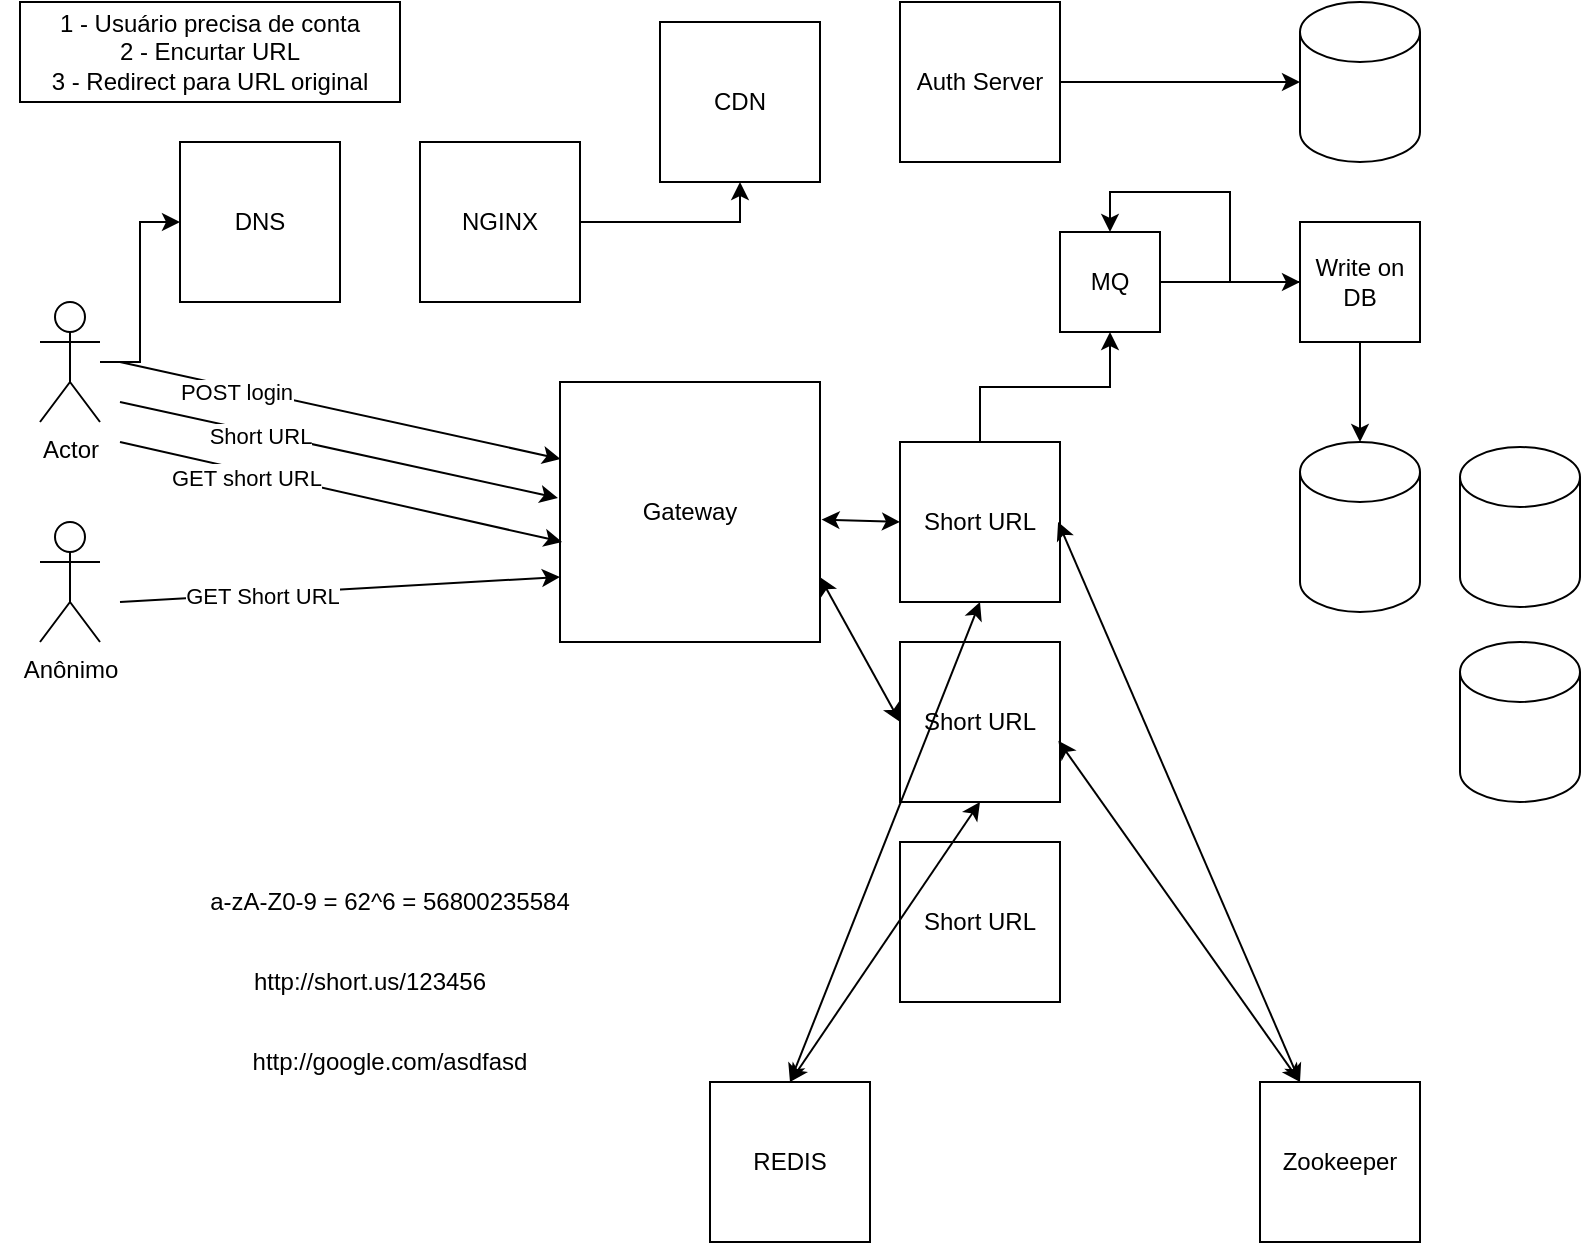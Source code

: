 <mxfile version="14.8.6" type="github">
  <diagram id="l4B-kVFY5lsrP2lxEMPw" name="Page-1">
    <mxGraphModel dx="1422" dy="755" grid="1" gridSize="10" guides="1" tooltips="1" connect="1" arrows="1" fold="1" page="1" pageScale="1" pageWidth="850" pageHeight="1100" math="0" shadow="0">
      <root>
        <mxCell id="0" />
        <mxCell id="1" parent="0" />
        <mxCell id="wVDAjLhzSWAhfLpEM_xM-1" value="&lt;div&gt;1 - Usuário precisa de conta&lt;/div&gt;&lt;div&gt;2 - Encurtar URL&lt;/div&gt;&lt;div&gt;3 - Redirect para URL original&lt;br&gt;&lt;/div&gt;" style="rounded=0;whiteSpace=wrap;html=1;" vertex="1" parent="1">
          <mxGeometry x="40" y="20" width="190" height="50" as="geometry" />
        </mxCell>
        <mxCell id="wVDAjLhzSWAhfLpEM_xM-78" style="edgeStyle=orthogonalEdgeStyle;rounded=0;orthogonalLoop=1;jettySize=auto;html=1;entryX=0;entryY=0.5;entryDx=0;entryDy=0;" edge="1" parent="1" source="wVDAjLhzSWAhfLpEM_xM-2" target="wVDAjLhzSWAhfLpEM_xM-73">
          <mxGeometry relative="1" as="geometry" />
        </mxCell>
        <mxCell id="wVDAjLhzSWAhfLpEM_xM-2" value="Actor" style="shape=umlActor;verticalLabelPosition=bottom;verticalAlign=top;html=1;outlineConnect=0;" vertex="1" parent="1">
          <mxGeometry x="50" y="170" width="30" height="60" as="geometry" />
        </mxCell>
        <mxCell id="wVDAjLhzSWAhfLpEM_xM-3" value="Auth Server" style="whiteSpace=wrap;html=1;aspect=fixed;" vertex="1" parent="1">
          <mxGeometry x="480" y="20" width="80" height="80" as="geometry" />
        </mxCell>
        <mxCell id="wVDAjLhzSWAhfLpEM_xM-6" value="Gateway" style="whiteSpace=wrap;html=1;aspect=fixed;" vertex="1" parent="1">
          <mxGeometry x="310" y="210" width="130" height="130" as="geometry" />
        </mxCell>
        <mxCell id="wVDAjLhzSWAhfLpEM_xM-8" value="" style="endArrow=classic;html=1;exitX=1;exitY=0.5;exitDx=0;exitDy=0;entryX=0.002;entryY=0.296;entryDx=0;entryDy=0;entryPerimeter=0;" edge="1" parent="1" target="wVDAjLhzSWAhfLpEM_xM-6">
          <mxGeometry width="50" height="50" relative="1" as="geometry">
            <mxPoint x="90" y="200" as="sourcePoint" />
            <mxPoint x="170" y="120" as="targetPoint" />
          </mxGeometry>
        </mxCell>
        <mxCell id="wVDAjLhzSWAhfLpEM_xM-9" value="POST login" style="edgeLabel;html=1;align=center;verticalAlign=middle;resizable=0;points=[];" vertex="1" connectable="0" parent="wVDAjLhzSWAhfLpEM_xM-8">
          <mxGeometry x="-0.474" y="-2" relative="1" as="geometry">
            <mxPoint as="offset" />
          </mxGeometry>
        </mxCell>
        <mxCell id="wVDAjLhzSWAhfLpEM_xM-10" value="" style="shape=cylinder3;whiteSpace=wrap;html=1;boundedLbl=1;backgroundOutline=1;size=15;" vertex="1" parent="1">
          <mxGeometry x="680" y="20" width="60" height="80" as="geometry" />
        </mxCell>
        <mxCell id="wVDAjLhzSWAhfLpEM_xM-11" value="" style="endArrow=classic;html=1;exitX=1;exitY=0.5;exitDx=0;exitDy=0;entryX=0;entryY=0.5;entryDx=0;entryDy=0;entryPerimeter=0;" edge="1" parent="1" source="wVDAjLhzSWAhfLpEM_xM-3" target="wVDAjLhzSWAhfLpEM_xM-10">
          <mxGeometry width="50" height="50" relative="1" as="geometry">
            <mxPoint x="400" y="410" as="sourcePoint" />
            <mxPoint x="450" y="360" as="targetPoint" />
          </mxGeometry>
        </mxCell>
        <mxCell id="wVDAjLhzSWAhfLpEM_xM-13" value="" style="endArrow=classic;startArrow=classic;html=1;entryX=0;entryY=0.5;entryDx=0;entryDy=0;exitX=1.006;exitY=0.529;exitDx=0;exitDy=0;exitPerimeter=0;" edge="1" parent="1" source="wVDAjLhzSWAhfLpEM_xM-6" target="wVDAjLhzSWAhfLpEM_xM-14">
          <mxGeometry width="50" height="50" relative="1" as="geometry">
            <mxPoint x="360" y="200" as="sourcePoint" />
            <mxPoint x="410" y="150" as="targetPoint" />
          </mxGeometry>
        </mxCell>
        <mxCell id="wVDAjLhzSWAhfLpEM_xM-67" style="edgeStyle=orthogonalEdgeStyle;rounded=0;orthogonalLoop=1;jettySize=auto;html=1;entryX=0.5;entryY=1;entryDx=0;entryDy=0;" edge="1" parent="1" source="wVDAjLhzSWAhfLpEM_xM-14" target="wVDAjLhzSWAhfLpEM_xM-62">
          <mxGeometry relative="1" as="geometry" />
        </mxCell>
        <mxCell id="wVDAjLhzSWAhfLpEM_xM-14" value="Short URL" style="whiteSpace=wrap;html=1;aspect=fixed;" vertex="1" parent="1">
          <mxGeometry x="480" y="240" width="80" height="80" as="geometry" />
        </mxCell>
        <mxCell id="wVDAjLhzSWAhfLpEM_xM-19" value="" style="endArrow=classic;html=1;entryX=-0.008;entryY=0.446;entryDx=0;entryDy=0;entryPerimeter=0;" edge="1" parent="1" target="wVDAjLhzSWAhfLpEM_xM-6">
          <mxGeometry width="50" height="50" relative="1" as="geometry">
            <mxPoint x="90" y="220" as="sourcePoint" />
            <mxPoint x="260" y="220" as="targetPoint" />
          </mxGeometry>
        </mxCell>
        <mxCell id="wVDAjLhzSWAhfLpEM_xM-21" value="Short URL" style="edgeLabel;html=1;align=center;verticalAlign=middle;resizable=0;points=[];" vertex="1" connectable="0" parent="wVDAjLhzSWAhfLpEM_xM-19">
          <mxGeometry x="-0.356" y="-1" relative="1" as="geometry">
            <mxPoint as="offset" />
          </mxGeometry>
        </mxCell>
        <mxCell id="wVDAjLhzSWAhfLpEM_xM-25" value="http://google.com/asdfasd" style="text;html=1;strokeColor=none;fillColor=none;align=center;verticalAlign=middle;whiteSpace=wrap;rounded=0;" vertex="1" parent="1">
          <mxGeometry x="40" y="540" width="370" height="20" as="geometry" />
        </mxCell>
        <mxCell id="wVDAjLhzSWAhfLpEM_xM-28" value="http://short.us/123456" style="text;html=1;strokeColor=none;fillColor=none;align=center;verticalAlign=middle;whiteSpace=wrap;rounded=0;" vertex="1" parent="1">
          <mxGeometry x="30" y="500" width="370" height="20" as="geometry" />
        </mxCell>
        <mxCell id="wVDAjLhzSWAhfLpEM_xM-29" value="Short URL" style="whiteSpace=wrap;html=1;aspect=fixed;" vertex="1" parent="1">
          <mxGeometry x="480" y="340" width="80" height="80" as="geometry" />
        </mxCell>
        <mxCell id="wVDAjLhzSWAhfLpEM_xM-30" value="Short URL" style="whiteSpace=wrap;html=1;aspect=fixed;" vertex="1" parent="1">
          <mxGeometry x="480" y="440" width="80" height="80" as="geometry" />
        </mxCell>
        <mxCell id="wVDAjLhzSWAhfLpEM_xM-31" value="" style="endArrow=classic;startArrow=classic;html=1;entryX=0;entryY=0.5;entryDx=0;entryDy=0;exitX=1;exitY=0.75;exitDx=0;exitDy=0;" edge="1" parent="1" source="wVDAjLhzSWAhfLpEM_xM-6" target="wVDAjLhzSWAhfLpEM_xM-29">
          <mxGeometry width="50" height="50" relative="1" as="geometry">
            <mxPoint x="369.04" y="217.04" as="sourcePoint" />
            <mxPoint x="490" y="290" as="targetPoint" />
          </mxGeometry>
        </mxCell>
        <mxCell id="wVDAjLhzSWAhfLpEM_xM-32" value="&lt;div&gt;a-zA-Z0-9 = 62^6 = &lt;span class=&quot;qv3Wpe&quot; id=&quot;cwos&quot;&gt;56800235584&lt;/span&gt;&lt;/div&gt;" style="text;html=1;strokeColor=none;fillColor=none;align=center;verticalAlign=middle;whiteSpace=wrap;rounded=0;" vertex="1" parent="1">
          <mxGeometry x="85" y="460" width="280" height="20" as="geometry" />
        </mxCell>
        <mxCell id="wVDAjLhzSWAhfLpEM_xM-33" value="&lt;div&gt;Zookeeper&lt;/div&gt;" style="whiteSpace=wrap;html=1;aspect=fixed;" vertex="1" parent="1">
          <mxGeometry x="660" y="560" width="80" height="80" as="geometry" />
        </mxCell>
        <mxCell id="wVDAjLhzSWAhfLpEM_xM-35" value="" style="endArrow=classic;startArrow=classic;html=1;exitX=0.988;exitY=0.588;exitDx=0;exitDy=0;exitPerimeter=0;" edge="1" parent="1">
          <mxGeometry width="50" height="50" relative="1" as="geometry">
            <mxPoint x="559.04" y="280.0" as="sourcePoint" />
            <mxPoint x="680" y="560" as="targetPoint" />
          </mxGeometry>
        </mxCell>
        <mxCell id="wVDAjLhzSWAhfLpEM_xM-36" value="" style="endArrow=classic;startArrow=classic;html=1;exitX=0.99;exitY=0.617;exitDx=0;exitDy=0;exitPerimeter=0;" edge="1" parent="1" source="wVDAjLhzSWAhfLpEM_xM-29">
          <mxGeometry width="50" height="50" relative="1" as="geometry">
            <mxPoint x="569.04" y="290" as="sourcePoint" />
            <mxPoint x="680" y="560" as="targetPoint" />
          </mxGeometry>
        </mxCell>
        <mxCell id="wVDAjLhzSWAhfLpEM_xM-37" value="" style="shape=cylinder3;whiteSpace=wrap;html=1;boundedLbl=1;backgroundOutline=1;size=15;" vertex="1" parent="1">
          <mxGeometry x="680" y="240" width="60" height="85" as="geometry" />
        </mxCell>
        <mxCell id="wVDAjLhzSWAhfLpEM_xM-43" value="" style="endArrow=classic;html=1;entryX=0.008;entryY=0.615;entryDx=0;entryDy=0;entryPerimeter=0;" edge="1" parent="1" target="wVDAjLhzSWAhfLpEM_xM-6">
          <mxGeometry width="50" height="50" relative="1" as="geometry">
            <mxPoint x="90" y="240" as="sourcePoint" />
            <mxPoint x="278" y="238" as="targetPoint" />
          </mxGeometry>
        </mxCell>
        <mxCell id="wVDAjLhzSWAhfLpEM_xM-44" value="Short URL" style="edgeLabel;html=1;align=center;verticalAlign=middle;resizable=0;points=[];" vertex="1" connectable="0" parent="wVDAjLhzSWAhfLpEM_xM-43">
          <mxGeometry x="-0.356" y="-1" relative="1" as="geometry">
            <mxPoint as="offset" />
          </mxGeometry>
        </mxCell>
        <mxCell id="wVDAjLhzSWAhfLpEM_xM-45" value="&lt;div&gt;GET short URL&lt;/div&gt;" style="edgeLabel;html=1;align=center;verticalAlign=middle;resizable=0;points=[];" vertex="1" connectable="0" parent="wVDAjLhzSWAhfLpEM_xM-43">
          <mxGeometry x="-0.426" y="-3" relative="1" as="geometry">
            <mxPoint as="offset" />
          </mxGeometry>
        </mxCell>
        <mxCell id="wVDAjLhzSWAhfLpEM_xM-50" value="&lt;div&gt;Anônimo&lt;/div&gt;" style="shape=umlActor;verticalLabelPosition=bottom;verticalAlign=top;html=1;outlineConnect=0;" vertex="1" parent="1">
          <mxGeometry x="50" y="280" width="30" height="60" as="geometry" />
        </mxCell>
        <mxCell id="wVDAjLhzSWAhfLpEM_xM-51" value="" style="endArrow=classic;html=1;entryX=0;entryY=0.75;entryDx=0;entryDy=0;" edge="1" parent="1" target="wVDAjLhzSWAhfLpEM_xM-6">
          <mxGeometry width="50" height="50" relative="1" as="geometry">
            <mxPoint x="90" y="320" as="sourcePoint" />
            <mxPoint x="280" y="270" as="targetPoint" />
          </mxGeometry>
        </mxCell>
        <mxCell id="wVDAjLhzSWAhfLpEM_xM-52" value="GET Short URL" style="edgeLabel;html=1;align=center;verticalAlign=middle;resizable=0;points=[];" vertex="1" connectable="0" parent="wVDAjLhzSWAhfLpEM_xM-51">
          <mxGeometry x="-0.356" y="-1" relative="1" as="geometry">
            <mxPoint as="offset" />
          </mxGeometry>
        </mxCell>
        <mxCell id="wVDAjLhzSWAhfLpEM_xM-54" value="" style="shape=cylinder3;whiteSpace=wrap;html=1;boundedLbl=1;backgroundOutline=1;size=15;" vertex="1" parent="1">
          <mxGeometry x="760" y="242.5" width="60" height="80" as="geometry" />
        </mxCell>
        <mxCell id="wVDAjLhzSWAhfLpEM_xM-55" value="" style="shape=cylinder3;whiteSpace=wrap;html=1;boundedLbl=1;backgroundOutline=1;size=15;" vertex="1" parent="1">
          <mxGeometry x="760" y="340" width="60" height="80" as="geometry" />
        </mxCell>
        <mxCell id="wVDAjLhzSWAhfLpEM_xM-57" value="REDIS" style="whiteSpace=wrap;html=1;aspect=fixed;" vertex="1" parent="1">
          <mxGeometry x="385" y="560" width="80" height="80" as="geometry" />
        </mxCell>
        <mxCell id="wVDAjLhzSWAhfLpEM_xM-58" value="" style="endArrow=classic;startArrow=classic;html=1;entryX=0.5;entryY=0;entryDx=0;entryDy=0;" edge="1" parent="1" target="wVDAjLhzSWAhfLpEM_xM-57">
          <mxGeometry width="50" height="50" relative="1" as="geometry">
            <mxPoint x="520" y="420" as="sourcePoint" />
            <mxPoint x="690" y="300" as="targetPoint" />
          </mxGeometry>
        </mxCell>
        <mxCell id="wVDAjLhzSWAhfLpEM_xM-60" value="" style="endArrow=classic;startArrow=classic;html=1;exitX=0.5;exitY=1;exitDx=0;exitDy=0;entryX=0.5;entryY=0;entryDx=0;entryDy=0;" edge="1" parent="1" source="wVDAjLhzSWAhfLpEM_xM-14" target="wVDAjLhzSWAhfLpEM_xM-57">
          <mxGeometry width="50" height="50" relative="1" as="geometry">
            <mxPoint x="530" y="430" as="sourcePoint" />
            <mxPoint x="410" y="550" as="targetPoint" />
          </mxGeometry>
        </mxCell>
        <mxCell id="wVDAjLhzSWAhfLpEM_xM-68" style="edgeStyle=orthogonalEdgeStyle;rounded=0;orthogonalLoop=1;jettySize=auto;html=1;entryX=0;entryY=0.5;entryDx=0;entryDy=0;" edge="1" parent="1" source="wVDAjLhzSWAhfLpEM_xM-62" target="wVDAjLhzSWAhfLpEM_xM-63">
          <mxGeometry relative="1" as="geometry" />
        </mxCell>
        <mxCell id="wVDAjLhzSWAhfLpEM_xM-62" value="MQ" style="whiteSpace=wrap;html=1;aspect=fixed;" vertex="1" parent="1">
          <mxGeometry x="560" y="135" width="50" height="50" as="geometry" />
        </mxCell>
        <mxCell id="wVDAjLhzSWAhfLpEM_xM-69" style="edgeStyle=orthogonalEdgeStyle;rounded=0;orthogonalLoop=1;jettySize=auto;html=1;" edge="1" parent="1" source="wVDAjLhzSWAhfLpEM_xM-63" target="wVDAjLhzSWAhfLpEM_xM-37">
          <mxGeometry relative="1" as="geometry" />
        </mxCell>
        <mxCell id="wVDAjLhzSWAhfLpEM_xM-70" style="edgeStyle=orthogonalEdgeStyle;rounded=0;orthogonalLoop=1;jettySize=auto;html=1;entryX=0.5;entryY=0;entryDx=0;entryDy=0;" edge="1" parent="1" source="wVDAjLhzSWAhfLpEM_xM-63" target="wVDAjLhzSWAhfLpEM_xM-62">
          <mxGeometry relative="1" as="geometry" />
        </mxCell>
        <mxCell id="wVDAjLhzSWAhfLpEM_xM-63" value="Write on DB" style="whiteSpace=wrap;html=1;aspect=fixed;" vertex="1" parent="1">
          <mxGeometry x="680" y="130" width="60" height="60" as="geometry" />
        </mxCell>
        <mxCell id="wVDAjLhzSWAhfLpEM_xM-71" value="&lt;div&gt;CDN&lt;/div&gt;" style="whiteSpace=wrap;html=1;aspect=fixed;" vertex="1" parent="1">
          <mxGeometry x="360" y="30" width="80" height="80" as="geometry" />
        </mxCell>
        <mxCell id="wVDAjLhzSWAhfLpEM_xM-73" value="DNS" style="whiteSpace=wrap;html=1;aspect=fixed;" vertex="1" parent="1">
          <mxGeometry x="120" y="90" width="80" height="80" as="geometry" />
        </mxCell>
        <mxCell id="wVDAjLhzSWAhfLpEM_xM-76" style="edgeStyle=orthogonalEdgeStyle;rounded=0;orthogonalLoop=1;jettySize=auto;html=1;entryX=0.5;entryY=1;entryDx=0;entryDy=0;" edge="1" parent="1" source="wVDAjLhzSWAhfLpEM_xM-75" target="wVDAjLhzSWAhfLpEM_xM-71">
          <mxGeometry relative="1" as="geometry" />
        </mxCell>
        <mxCell id="wVDAjLhzSWAhfLpEM_xM-75" value="NGINX" style="whiteSpace=wrap;html=1;aspect=fixed;" vertex="1" parent="1">
          <mxGeometry x="240" y="90" width="80" height="80" as="geometry" />
        </mxCell>
      </root>
    </mxGraphModel>
  </diagram>
</mxfile>
